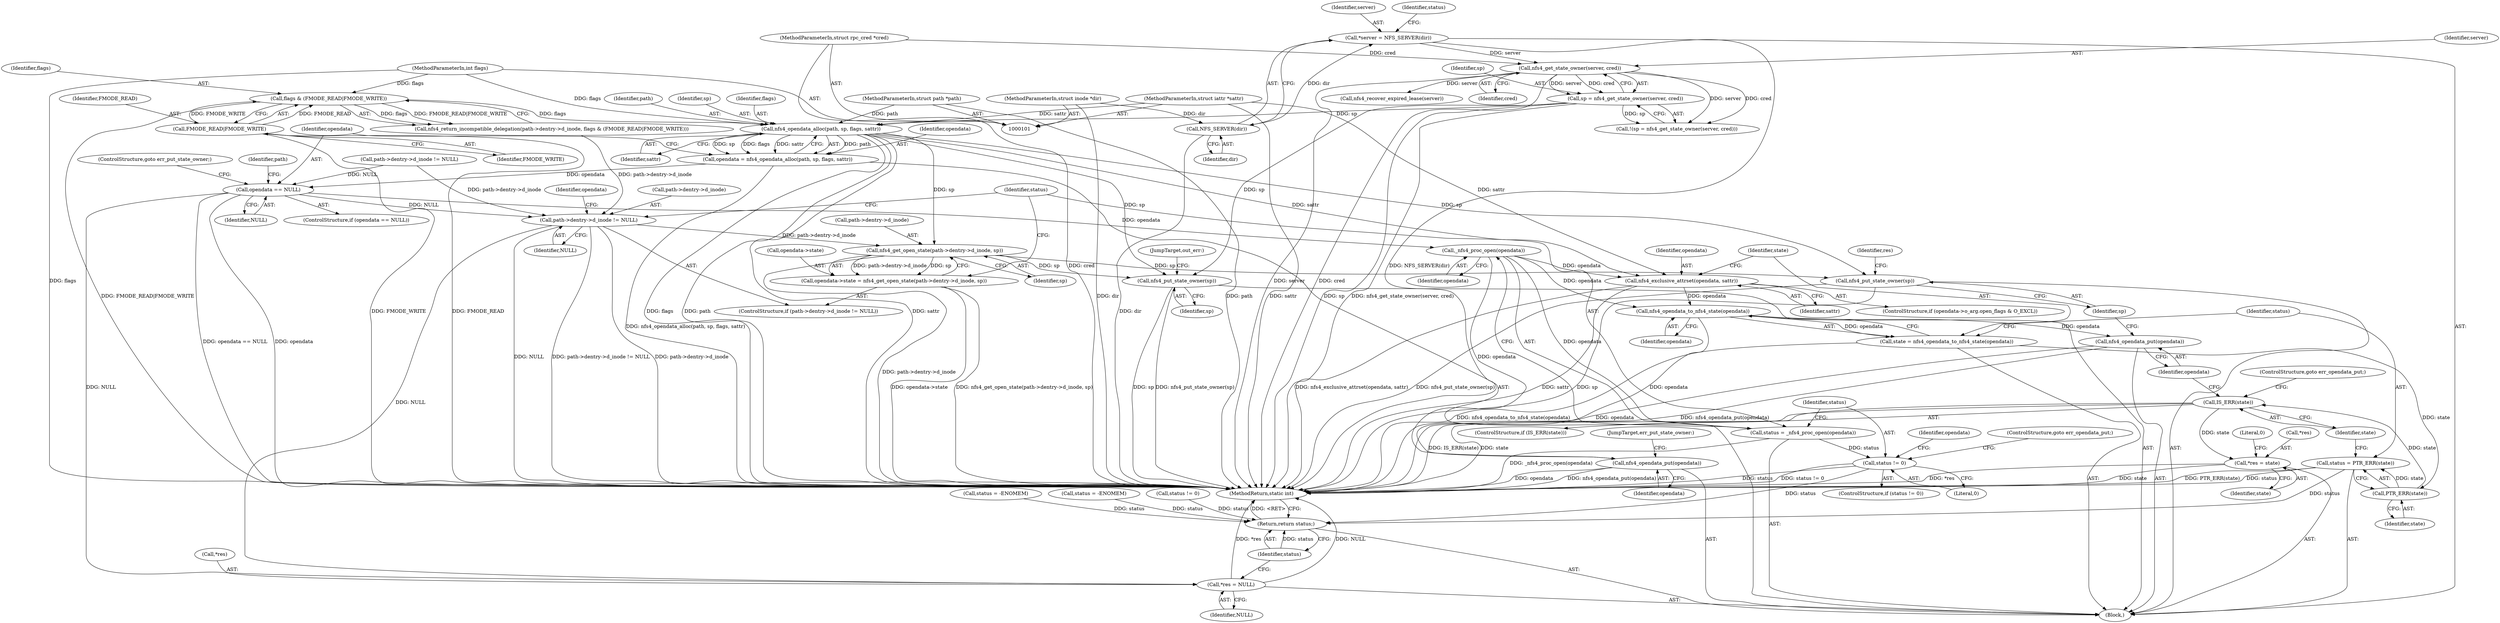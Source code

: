 digraph "1_linux_dc0b027dfadfcb8a5504f7d8052754bf8d501ab9_1@API" {
"1000170" [label="(Call,nfs4_opendata_alloc(path, sp, flags, sattr))"];
"1000103" [label="(MethodParameterIn,struct path *path)"];
"1000127" [label="(Call,sp = nfs4_get_state_owner(server, cred))"];
"1000129" [label="(Call,nfs4_get_state_owner(server, cred))"];
"1000115" [label="(Call,*server = NFS_SERVER(dir))"];
"1000117" [label="(Call,NFS_SERVER(dir))"];
"1000102" [label="(MethodParameterIn,struct inode *dir)"];
"1000106" [label="(MethodParameterIn,struct rpc_cred *cred)"];
"1000159" [label="(Call,flags & (FMODE_READ|FMODE_WRITE))"];
"1000104" [label="(MethodParameterIn,int flags)"];
"1000161" [label="(Call,FMODE_READ|FMODE_WRITE)"];
"1000105" [label="(MethodParameterIn,struct iattr *sattr)"];
"1000168" [label="(Call,opendata = nfs4_opendata_alloc(path, sp, flags, sattr))"];
"1000176" [label="(Call,opendata == NULL)"];
"1000181" [label="(Call,path->dentry->d_inode != NULL)"];
"1000192" [label="(Call,nfs4_get_open_state(path->dentry->d_inode, sp))"];
"1000188" [label="(Call,opendata->state = nfs4_get_open_state(path->dentry->d_inode, sp))"];
"1000233" [label="(Call,nfs4_put_state_owner(sp))"];
"1000245" [label="(Call,nfs4_put_state_owner(sp))"];
"1000248" [label="(Call,*res = NULL)"];
"1000201" [label="(Call,_nfs4_proc_open(opendata))"];
"1000199" [label="(Call,status = _nfs4_proc_open(opendata))"];
"1000204" [label="(Call,status != 0)"];
"1000252" [label="(Return,return status;)"];
"1000216" [label="(Call,nfs4_exclusive_attrset(opendata, sattr))"];
"1000221" [label="(Call,nfs4_opendata_to_nfs4_state(opendata))"];
"1000219" [label="(Call,state = nfs4_opendata_to_nfs4_state(opendata))"];
"1000225" [label="(Call,PTR_ERR(state))"];
"1000223" [label="(Call,status = PTR_ERR(state))"];
"1000228" [label="(Call,IS_ERR(state))"];
"1000235" [label="(Call,*res = state)"];
"1000231" [label="(Call,nfs4_opendata_put(opendata))"];
"1000242" [label="(Call,nfs4_opendata_put(opendata))"];
"1000219" [label="(Call,state = nfs4_opendata_to_nfs4_state(opendata))"];
"1000249" [label="(Call,*res)"];
"1000116" [label="(Identifier,server)"];
"1000245" [label="(Call,nfs4_put_state_owner(sp))"];
"1000163" [label="(Identifier,FMODE_WRITE)"];
"1000161" [label="(Call,FMODE_READ|FMODE_WRITE)"];
"1000176" [label="(Call,opendata == NULL)"];
"1000199" [label="(Call,status = _nfs4_proc_open(opendata))"];
"1000232" [label="(Identifier,opendata)"];
"1000179" [label="(ControlStructure,goto err_put_state_owner;)"];
"1000192" [label="(Call,nfs4_get_open_state(path->dentry->d_inode, sp))"];
"1000229" [label="(Identifier,state)"];
"1000254" [label="(MethodReturn,static int)"];
"1000230" [label="(ControlStructure,goto err_opendata_put;)"];
"1000172" [label="(Identifier,sp)"];
"1000222" [label="(Identifier,opendata)"];
"1000212" [label="(Identifier,opendata)"];
"1000228" [label="(Call,IS_ERR(state))"];
"1000118" [label="(Identifier,dir)"];
"1000104" [label="(MethodParameterIn,int flags)"];
"1000243" [label="(Identifier,opendata)"];
"1000127" [label="(Call,sp = nfs4_get_state_owner(server, cred))"];
"1000177" [label="(Identifier,opendata)"];
"1000203" [label="(ControlStructure,if (status != 0))"];
"1000170" [label="(Call,nfs4_opendata_alloc(path, sp, flags, sattr))"];
"1000236" [label="(Call,*res)"];
"1000205" [label="(Identifier,status)"];
"1000131" [label="(Identifier,cred)"];
"1000174" [label="(Identifier,sattr)"];
"1000164" [label="(Call,status = -ENOMEM)"];
"1000184" [label="(Identifier,path)"];
"1000190" [label="(Identifier,opendata)"];
"1000182" [label="(Call,path->dentry->d_inode)"];
"1000141" [label="(Call,status != 0)"];
"1000233" [label="(Call,nfs4_put_state_owner(sp))"];
"1000126" [label="(Call,!(sp = nfs4_get_state_owner(server, cred)))"];
"1000221" [label="(Call,nfs4_opendata_to_nfs4_state(opendata))"];
"1000207" [label="(ControlStructure,goto err_opendata_put;)"];
"1000235" [label="(Call,*res = state)"];
"1000244" [label="(JumpTarget,err_put_state_owner:)"];
"1000237" [label="(Identifier,res)"];
"1000231" [label="(Call,nfs4_opendata_put(opendata))"];
"1000117" [label="(Call,NFS_SERVER(dir))"];
"1000251" [label="(Identifier,NULL)"];
"1000160" [label="(Identifier,flags)"];
"1000217" [label="(Identifier,opendata)"];
"1000240" [label="(Literal,0)"];
"1000224" [label="(Identifier,status)"];
"1000138" [label="(Call,nfs4_recover_expired_lease(server))"];
"1000103" [label="(MethodParameterIn,struct path *path)"];
"1000129" [label="(Call,nfs4_get_state_owner(server, cred))"];
"1000128" [label="(Identifier,sp)"];
"1000225" [label="(Call,PTR_ERR(state))"];
"1000187" [label="(Identifier,NULL)"];
"1000115" [label="(Call,*server = NFS_SERVER(dir))"];
"1000201" [label="(Call,_nfs4_proc_open(opendata))"];
"1000122" [label="(Identifier,status)"];
"1000130" [label="(Identifier,server)"];
"1000169" [label="(Identifier,opendata)"];
"1000189" [label="(Call,opendata->state)"];
"1000247" [label="(JumpTarget,out_err:)"];
"1000168" [label="(Call,opendata = nfs4_opendata_alloc(path, sp, flags, sattr))"];
"1000188" [label="(Call,opendata->state = nfs4_get_open_state(path->dentry->d_inode, sp))"];
"1000181" [label="(Call,path->dentry->d_inode != NULL)"];
"1000200" [label="(Identifier,status)"];
"1000159" [label="(Call,flags & (FMODE_READ|FMODE_WRITE))"];
"1000206" [label="(Literal,0)"];
"1000121" [label="(Call,status = -ENOMEM)"];
"1000220" [label="(Identifier,state)"];
"1000153" [label="(Call,nfs4_return_incompatible_delegation(path->dentry->d_inode, flags & (FMODE_READ|FMODE_WRITE)))"];
"1000218" [label="(Identifier,sattr)"];
"1000180" [label="(ControlStructure,if (path->dentry->d_inode != NULL))"];
"1000223" [label="(Call,status = PTR_ERR(state))"];
"1000253" [label="(Identifier,status)"];
"1000234" [label="(Identifier,sp)"];
"1000202" [label="(Identifier,opendata)"];
"1000248" [label="(Call,*res = NULL)"];
"1000246" [label="(Identifier,sp)"];
"1000198" [label="(Identifier,sp)"];
"1000146" [label="(Call,path->dentry->d_inode != NULL)"];
"1000175" [label="(ControlStructure,if (opendata == NULL))"];
"1000162" [label="(Identifier,FMODE_READ)"];
"1000108" [label="(Block,)"];
"1000204" [label="(Call,status != 0)"];
"1000216" [label="(Call,nfs4_exclusive_attrset(opendata, sattr))"];
"1000242" [label="(Call,nfs4_opendata_put(opendata))"];
"1000102" [label="(MethodParameterIn,struct inode *dir)"];
"1000178" [label="(Identifier,NULL)"];
"1000173" [label="(Identifier,flags)"];
"1000208" [label="(ControlStructure,if (opendata->o_arg.open_flags & O_EXCL))"];
"1000238" [label="(Identifier,state)"];
"1000227" [label="(ControlStructure,if (IS_ERR(state)))"];
"1000105" [label="(MethodParameterIn,struct iattr *sattr)"];
"1000193" [label="(Call,path->dentry->d_inode)"];
"1000252" [label="(Return,return status;)"];
"1000106" [label="(MethodParameterIn,struct rpc_cred *cred)"];
"1000226" [label="(Identifier,state)"];
"1000171" [label="(Identifier,path)"];
"1000170" -> "1000168"  [label="AST: "];
"1000170" -> "1000174"  [label="CFG: "];
"1000171" -> "1000170"  [label="AST: "];
"1000172" -> "1000170"  [label="AST: "];
"1000173" -> "1000170"  [label="AST: "];
"1000174" -> "1000170"  [label="AST: "];
"1000168" -> "1000170"  [label="CFG: "];
"1000170" -> "1000254"  [label="DDG: flags"];
"1000170" -> "1000254"  [label="DDG: path"];
"1000170" -> "1000254"  [label="DDG: sattr"];
"1000170" -> "1000168"  [label="DDG: path"];
"1000170" -> "1000168"  [label="DDG: sp"];
"1000170" -> "1000168"  [label="DDG: flags"];
"1000170" -> "1000168"  [label="DDG: sattr"];
"1000103" -> "1000170"  [label="DDG: path"];
"1000127" -> "1000170"  [label="DDG: sp"];
"1000159" -> "1000170"  [label="DDG: flags"];
"1000104" -> "1000170"  [label="DDG: flags"];
"1000105" -> "1000170"  [label="DDG: sattr"];
"1000170" -> "1000192"  [label="DDG: sp"];
"1000170" -> "1000216"  [label="DDG: sattr"];
"1000170" -> "1000233"  [label="DDG: sp"];
"1000170" -> "1000245"  [label="DDG: sp"];
"1000103" -> "1000101"  [label="AST: "];
"1000103" -> "1000254"  [label="DDG: path"];
"1000127" -> "1000126"  [label="AST: "];
"1000127" -> "1000129"  [label="CFG: "];
"1000128" -> "1000127"  [label="AST: "];
"1000129" -> "1000127"  [label="AST: "];
"1000126" -> "1000127"  [label="CFG: "];
"1000127" -> "1000254"  [label="DDG: nfs4_get_state_owner(server, cred)"];
"1000127" -> "1000254"  [label="DDG: sp"];
"1000127" -> "1000126"  [label="DDG: sp"];
"1000129" -> "1000127"  [label="DDG: server"];
"1000129" -> "1000127"  [label="DDG: cred"];
"1000127" -> "1000245"  [label="DDG: sp"];
"1000129" -> "1000131"  [label="CFG: "];
"1000130" -> "1000129"  [label="AST: "];
"1000131" -> "1000129"  [label="AST: "];
"1000129" -> "1000254"  [label="DDG: server"];
"1000129" -> "1000254"  [label="DDG: cred"];
"1000129" -> "1000126"  [label="DDG: server"];
"1000129" -> "1000126"  [label="DDG: cred"];
"1000115" -> "1000129"  [label="DDG: server"];
"1000106" -> "1000129"  [label="DDG: cred"];
"1000129" -> "1000138"  [label="DDG: server"];
"1000115" -> "1000108"  [label="AST: "];
"1000115" -> "1000117"  [label="CFG: "];
"1000116" -> "1000115"  [label="AST: "];
"1000117" -> "1000115"  [label="AST: "];
"1000122" -> "1000115"  [label="CFG: "];
"1000115" -> "1000254"  [label="DDG: NFS_SERVER(dir)"];
"1000117" -> "1000115"  [label="DDG: dir"];
"1000117" -> "1000118"  [label="CFG: "];
"1000118" -> "1000117"  [label="AST: "];
"1000117" -> "1000254"  [label="DDG: dir"];
"1000102" -> "1000117"  [label="DDG: dir"];
"1000102" -> "1000101"  [label="AST: "];
"1000102" -> "1000254"  [label="DDG: dir"];
"1000106" -> "1000101"  [label="AST: "];
"1000106" -> "1000254"  [label="DDG: cred"];
"1000159" -> "1000153"  [label="AST: "];
"1000159" -> "1000161"  [label="CFG: "];
"1000160" -> "1000159"  [label="AST: "];
"1000161" -> "1000159"  [label="AST: "];
"1000153" -> "1000159"  [label="CFG: "];
"1000159" -> "1000254"  [label="DDG: FMODE_READ|FMODE_WRITE"];
"1000159" -> "1000153"  [label="DDG: flags"];
"1000159" -> "1000153"  [label="DDG: FMODE_READ|FMODE_WRITE"];
"1000104" -> "1000159"  [label="DDG: flags"];
"1000161" -> "1000159"  [label="DDG: FMODE_READ"];
"1000161" -> "1000159"  [label="DDG: FMODE_WRITE"];
"1000104" -> "1000101"  [label="AST: "];
"1000104" -> "1000254"  [label="DDG: flags"];
"1000161" -> "1000163"  [label="CFG: "];
"1000162" -> "1000161"  [label="AST: "];
"1000163" -> "1000161"  [label="AST: "];
"1000161" -> "1000254"  [label="DDG: FMODE_WRITE"];
"1000161" -> "1000254"  [label="DDG: FMODE_READ"];
"1000105" -> "1000101"  [label="AST: "];
"1000105" -> "1000254"  [label="DDG: sattr"];
"1000105" -> "1000216"  [label="DDG: sattr"];
"1000168" -> "1000108"  [label="AST: "];
"1000169" -> "1000168"  [label="AST: "];
"1000177" -> "1000168"  [label="CFG: "];
"1000168" -> "1000254"  [label="DDG: nfs4_opendata_alloc(path, sp, flags, sattr)"];
"1000168" -> "1000176"  [label="DDG: opendata"];
"1000176" -> "1000175"  [label="AST: "];
"1000176" -> "1000178"  [label="CFG: "];
"1000177" -> "1000176"  [label="AST: "];
"1000178" -> "1000176"  [label="AST: "];
"1000179" -> "1000176"  [label="CFG: "];
"1000184" -> "1000176"  [label="CFG: "];
"1000176" -> "1000254"  [label="DDG: opendata == NULL"];
"1000176" -> "1000254"  [label="DDG: opendata"];
"1000146" -> "1000176"  [label="DDG: NULL"];
"1000176" -> "1000181"  [label="DDG: NULL"];
"1000176" -> "1000201"  [label="DDG: opendata"];
"1000176" -> "1000248"  [label="DDG: NULL"];
"1000181" -> "1000180"  [label="AST: "];
"1000181" -> "1000187"  [label="CFG: "];
"1000182" -> "1000181"  [label="AST: "];
"1000187" -> "1000181"  [label="AST: "];
"1000190" -> "1000181"  [label="CFG: "];
"1000200" -> "1000181"  [label="CFG: "];
"1000181" -> "1000254"  [label="DDG: path->dentry->d_inode != NULL"];
"1000181" -> "1000254"  [label="DDG: path->dentry->d_inode"];
"1000181" -> "1000254"  [label="DDG: NULL"];
"1000153" -> "1000181"  [label="DDG: path->dentry->d_inode"];
"1000146" -> "1000181"  [label="DDG: path->dentry->d_inode"];
"1000181" -> "1000192"  [label="DDG: path->dentry->d_inode"];
"1000181" -> "1000248"  [label="DDG: NULL"];
"1000192" -> "1000188"  [label="AST: "];
"1000192" -> "1000198"  [label="CFG: "];
"1000193" -> "1000192"  [label="AST: "];
"1000198" -> "1000192"  [label="AST: "];
"1000188" -> "1000192"  [label="CFG: "];
"1000192" -> "1000254"  [label="DDG: path->dentry->d_inode"];
"1000192" -> "1000188"  [label="DDG: path->dentry->d_inode"];
"1000192" -> "1000188"  [label="DDG: sp"];
"1000192" -> "1000233"  [label="DDG: sp"];
"1000192" -> "1000245"  [label="DDG: sp"];
"1000188" -> "1000180"  [label="AST: "];
"1000189" -> "1000188"  [label="AST: "];
"1000200" -> "1000188"  [label="CFG: "];
"1000188" -> "1000254"  [label="DDG: opendata->state"];
"1000188" -> "1000254"  [label="DDG: nfs4_get_open_state(path->dentry->d_inode, sp)"];
"1000233" -> "1000108"  [label="AST: "];
"1000233" -> "1000234"  [label="CFG: "];
"1000234" -> "1000233"  [label="AST: "];
"1000237" -> "1000233"  [label="CFG: "];
"1000233" -> "1000254"  [label="DDG: nfs4_put_state_owner(sp)"];
"1000233" -> "1000254"  [label="DDG: sp"];
"1000245" -> "1000108"  [label="AST: "];
"1000245" -> "1000246"  [label="CFG: "];
"1000246" -> "1000245"  [label="AST: "];
"1000247" -> "1000245"  [label="CFG: "];
"1000245" -> "1000254"  [label="DDG: nfs4_put_state_owner(sp)"];
"1000245" -> "1000254"  [label="DDG: sp"];
"1000248" -> "1000108"  [label="AST: "];
"1000248" -> "1000251"  [label="CFG: "];
"1000249" -> "1000248"  [label="AST: "];
"1000251" -> "1000248"  [label="AST: "];
"1000253" -> "1000248"  [label="CFG: "];
"1000248" -> "1000254"  [label="DDG: NULL"];
"1000248" -> "1000254"  [label="DDG: *res"];
"1000201" -> "1000199"  [label="AST: "];
"1000201" -> "1000202"  [label="CFG: "];
"1000202" -> "1000201"  [label="AST: "];
"1000199" -> "1000201"  [label="CFG: "];
"1000201" -> "1000199"  [label="DDG: opendata"];
"1000201" -> "1000216"  [label="DDG: opendata"];
"1000201" -> "1000221"  [label="DDG: opendata"];
"1000201" -> "1000242"  [label="DDG: opendata"];
"1000199" -> "1000108"  [label="AST: "];
"1000200" -> "1000199"  [label="AST: "];
"1000205" -> "1000199"  [label="CFG: "];
"1000199" -> "1000254"  [label="DDG: _nfs4_proc_open(opendata)"];
"1000199" -> "1000204"  [label="DDG: status"];
"1000204" -> "1000203"  [label="AST: "];
"1000204" -> "1000206"  [label="CFG: "];
"1000205" -> "1000204"  [label="AST: "];
"1000206" -> "1000204"  [label="AST: "];
"1000207" -> "1000204"  [label="CFG: "];
"1000212" -> "1000204"  [label="CFG: "];
"1000204" -> "1000254"  [label="DDG: status"];
"1000204" -> "1000254"  [label="DDG: status != 0"];
"1000204" -> "1000252"  [label="DDG: status"];
"1000252" -> "1000108"  [label="AST: "];
"1000252" -> "1000253"  [label="CFG: "];
"1000253" -> "1000252"  [label="AST: "];
"1000254" -> "1000252"  [label="CFG: "];
"1000252" -> "1000254"  [label="DDG: <RET>"];
"1000253" -> "1000252"  [label="DDG: status"];
"1000141" -> "1000252"  [label="DDG: status"];
"1000121" -> "1000252"  [label="DDG: status"];
"1000223" -> "1000252"  [label="DDG: status"];
"1000164" -> "1000252"  [label="DDG: status"];
"1000216" -> "1000208"  [label="AST: "];
"1000216" -> "1000218"  [label="CFG: "];
"1000217" -> "1000216"  [label="AST: "];
"1000218" -> "1000216"  [label="AST: "];
"1000220" -> "1000216"  [label="CFG: "];
"1000216" -> "1000254"  [label="DDG: nfs4_exclusive_attrset(opendata, sattr)"];
"1000216" -> "1000254"  [label="DDG: sattr"];
"1000216" -> "1000221"  [label="DDG: opendata"];
"1000221" -> "1000219"  [label="AST: "];
"1000221" -> "1000222"  [label="CFG: "];
"1000222" -> "1000221"  [label="AST: "];
"1000219" -> "1000221"  [label="CFG: "];
"1000221" -> "1000219"  [label="DDG: opendata"];
"1000221" -> "1000231"  [label="DDG: opendata"];
"1000221" -> "1000242"  [label="DDG: opendata"];
"1000219" -> "1000108"  [label="AST: "];
"1000220" -> "1000219"  [label="AST: "];
"1000224" -> "1000219"  [label="CFG: "];
"1000219" -> "1000254"  [label="DDG: nfs4_opendata_to_nfs4_state(opendata)"];
"1000219" -> "1000225"  [label="DDG: state"];
"1000225" -> "1000223"  [label="AST: "];
"1000225" -> "1000226"  [label="CFG: "];
"1000226" -> "1000225"  [label="AST: "];
"1000223" -> "1000225"  [label="CFG: "];
"1000225" -> "1000223"  [label="DDG: state"];
"1000225" -> "1000228"  [label="DDG: state"];
"1000223" -> "1000108"  [label="AST: "];
"1000224" -> "1000223"  [label="AST: "];
"1000229" -> "1000223"  [label="CFG: "];
"1000223" -> "1000254"  [label="DDG: PTR_ERR(state)"];
"1000223" -> "1000254"  [label="DDG: status"];
"1000228" -> "1000227"  [label="AST: "];
"1000228" -> "1000229"  [label="CFG: "];
"1000229" -> "1000228"  [label="AST: "];
"1000230" -> "1000228"  [label="CFG: "];
"1000232" -> "1000228"  [label="CFG: "];
"1000228" -> "1000254"  [label="DDG: IS_ERR(state)"];
"1000228" -> "1000254"  [label="DDG: state"];
"1000228" -> "1000235"  [label="DDG: state"];
"1000235" -> "1000108"  [label="AST: "];
"1000235" -> "1000238"  [label="CFG: "];
"1000236" -> "1000235"  [label="AST: "];
"1000238" -> "1000235"  [label="AST: "];
"1000240" -> "1000235"  [label="CFG: "];
"1000235" -> "1000254"  [label="DDG: *res"];
"1000235" -> "1000254"  [label="DDG: state"];
"1000231" -> "1000108"  [label="AST: "];
"1000231" -> "1000232"  [label="CFG: "];
"1000232" -> "1000231"  [label="AST: "];
"1000234" -> "1000231"  [label="CFG: "];
"1000231" -> "1000254"  [label="DDG: nfs4_opendata_put(opendata)"];
"1000231" -> "1000254"  [label="DDG: opendata"];
"1000242" -> "1000108"  [label="AST: "];
"1000242" -> "1000243"  [label="CFG: "];
"1000243" -> "1000242"  [label="AST: "];
"1000244" -> "1000242"  [label="CFG: "];
"1000242" -> "1000254"  [label="DDG: nfs4_opendata_put(opendata)"];
"1000242" -> "1000254"  [label="DDG: opendata"];
}
